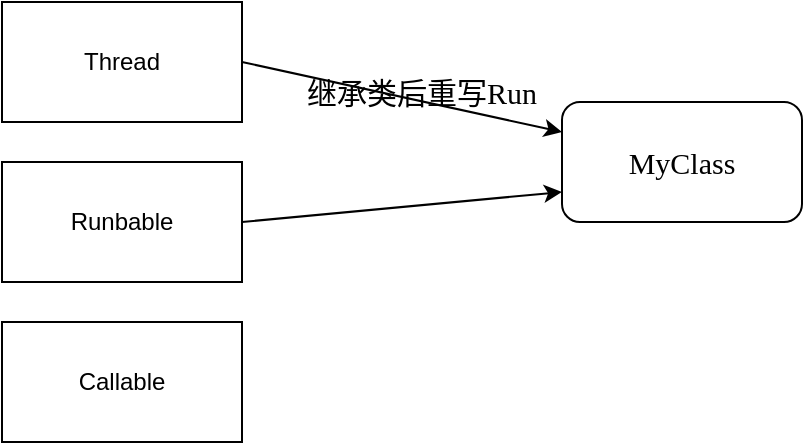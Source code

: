 <mxfile version="17.2.4" type="github">
  <diagram id="xn7IB639SFD_PB0dudpU" name="第 1 页">
    <mxGraphModel dx="1038" dy="573" grid="1" gridSize="10" guides="1" tooltips="1" connect="1" arrows="1" fold="1" page="1" pageScale="1" pageWidth="827" pageHeight="1169" math="0" shadow="0">
      <root>
        <mxCell id="0" />
        <mxCell id="1" parent="0" />
        <mxCell id="c9D5otIIhs6nw2Z6nvrL-6" style="rounded=0;orthogonalLoop=1;jettySize=auto;html=1;exitX=1;exitY=0.5;exitDx=0;exitDy=0;entryX=0;entryY=0.25;entryDx=0;entryDy=0;fontFamily=Georgia;fontSize=15;" edge="1" parent="1" source="c9D5otIIhs6nw2Z6nvrL-1" target="c9D5otIIhs6nw2Z6nvrL-5">
          <mxGeometry relative="1" as="geometry" />
        </mxCell>
        <mxCell id="c9D5otIIhs6nw2Z6nvrL-1" value="Thread" style="rounded=0;whiteSpace=wrap;html=1;" vertex="1" parent="1">
          <mxGeometry x="160" y="40" width="120" height="60" as="geometry" />
        </mxCell>
        <mxCell id="c9D5otIIhs6nw2Z6nvrL-7" style="edgeStyle=none;rounded=0;orthogonalLoop=1;jettySize=auto;html=1;exitX=1;exitY=0.5;exitDx=0;exitDy=0;entryX=0;entryY=0.75;entryDx=0;entryDy=0;fontFamily=Georgia;fontSize=15;" edge="1" parent="1" source="c9D5otIIhs6nw2Z6nvrL-2" target="c9D5otIIhs6nw2Z6nvrL-5">
          <mxGeometry relative="1" as="geometry" />
        </mxCell>
        <mxCell id="c9D5otIIhs6nw2Z6nvrL-2" value="Runbable" style="rounded=0;whiteSpace=wrap;html=1;" vertex="1" parent="1">
          <mxGeometry x="160" y="120" width="120" height="60" as="geometry" />
        </mxCell>
        <mxCell id="c9D5otIIhs6nw2Z6nvrL-3" value="Callable" style="rounded=0;whiteSpace=wrap;html=1;" vertex="1" parent="1">
          <mxGeometry x="160" y="200" width="120" height="60" as="geometry" />
        </mxCell>
        <mxCell id="c9D5otIIhs6nw2Z6nvrL-5" value="MyClass" style="rounded=1;whiteSpace=wrap;html=1;fontFamily=Georgia;fontSize=15;" vertex="1" parent="1">
          <mxGeometry x="440" y="90" width="120" height="60" as="geometry" />
        </mxCell>
        <mxCell id="c9D5otIIhs6nw2Z6nvrL-8" value="继承类后重写Run" style="text;html=1;strokeColor=none;fillColor=none;align=center;verticalAlign=middle;whiteSpace=wrap;rounded=0;fontFamily=Georgia;fontSize=15;" vertex="1" parent="1">
          <mxGeometry x="300" y="70" width="140" height="30" as="geometry" />
        </mxCell>
      </root>
    </mxGraphModel>
  </diagram>
</mxfile>
